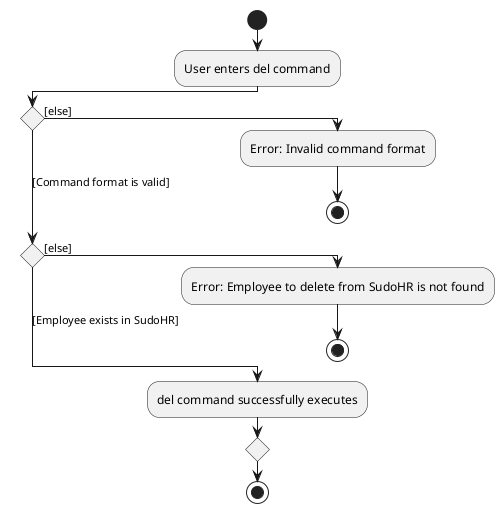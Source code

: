 @startuml
!pragma useVerticalIf on
start
:User enters del command;
if () then ([else])
  :Error: Invalid command format;
  stop
([Command format is valid])elseif () then ([else])
  :Error: Employee to delete from SudoHR is not found;
   stop
else ([Employee exists in SudoHR])
  :del command successfully executes;
  endif
stop

@enduml
